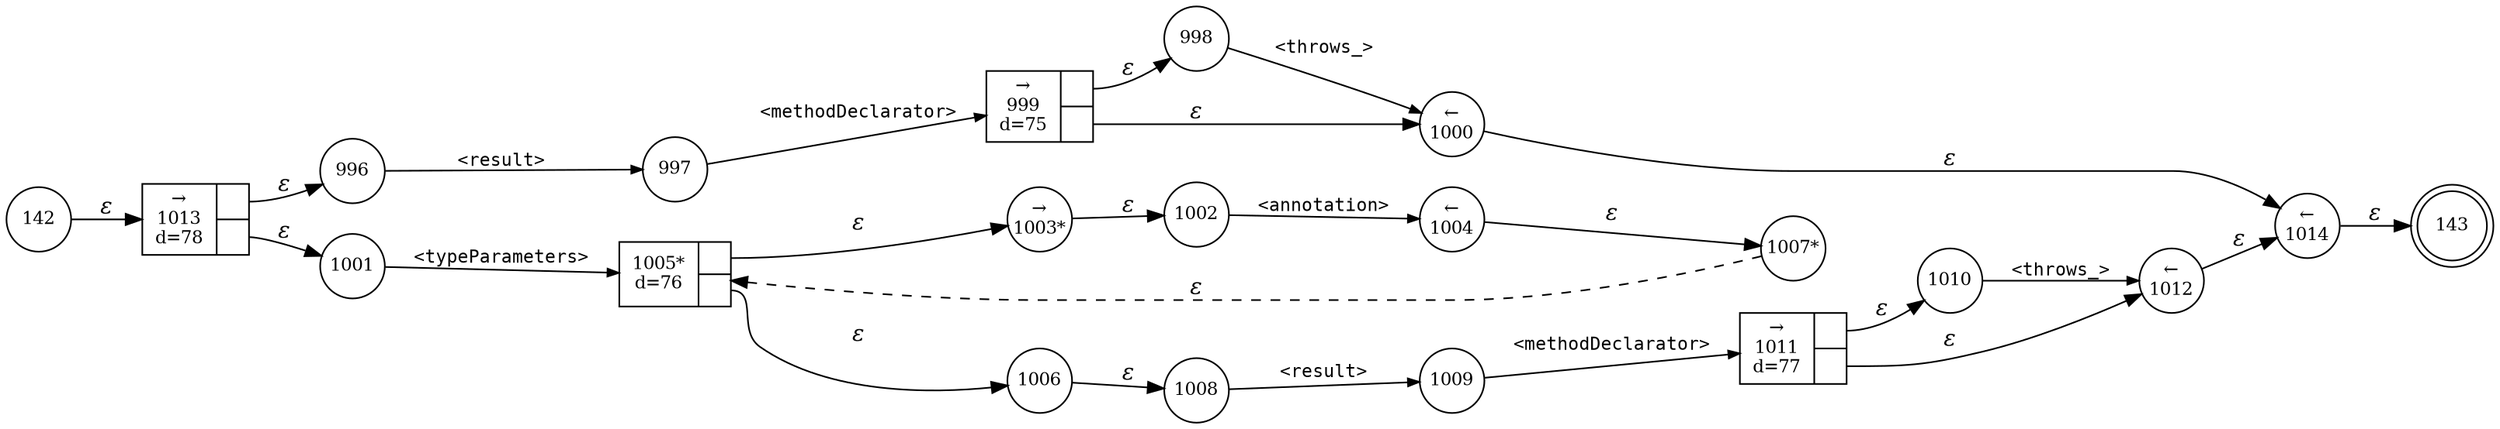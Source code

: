 digraph ATN {
rankdir=LR;
s143[fontsize=11, label="143", shape=doublecircle, fixedsize=true, width=.6];
s996[fontsize=11,label="996", shape=circle, fixedsize=true, width=.55, peripheries=1];
s997[fontsize=11,label="997", shape=circle, fixedsize=true, width=.55, peripheries=1];
s998[fontsize=11,label="998", shape=circle, fixedsize=true, width=.55, peripheries=1];
s999[fontsize=11,label="{&rarr;\n999\nd=75|{<p0>|<p1>}}", shape=record, fixedsize=false, peripheries=1];
s1000[fontsize=11,label="&larr;\n1000", shape=circle, fixedsize=true, width=.55, peripheries=1];
s1001[fontsize=11,label="1001", shape=circle, fixedsize=true, width=.55, peripheries=1];
s1002[fontsize=11,label="1002", shape=circle, fixedsize=true, width=.55, peripheries=1];
s1003[fontsize=11,label="&rarr;\n1003*", shape=circle, fixedsize=true, width=.55, peripheries=1];
s1004[fontsize=11,label="&larr;\n1004", shape=circle, fixedsize=true, width=.55, peripheries=1];
s1005[fontsize=11,label="{1005*\nd=76|{<p0>|<p1>}}", shape=record, fixedsize=false, peripheries=1];
s142[fontsize=11,label="142", shape=circle, fixedsize=true, width=.55, peripheries=1];
s1006[fontsize=11,label="1006", shape=circle, fixedsize=true, width=.55, peripheries=1];
s1007[fontsize=11,label="1007*", shape=circle, fixedsize=true, width=.55, peripheries=1];
s1008[fontsize=11,label="1008", shape=circle, fixedsize=true, width=.55, peripheries=1];
s1009[fontsize=11,label="1009", shape=circle, fixedsize=true, width=.55, peripheries=1];
s1010[fontsize=11,label="1010", shape=circle, fixedsize=true, width=.55, peripheries=1];
s1011[fontsize=11,label="{&rarr;\n1011\nd=77|{<p0>|<p1>}}", shape=record, fixedsize=false, peripheries=1];
s1012[fontsize=11,label="&larr;\n1012", shape=circle, fixedsize=true, width=.55, peripheries=1];
s1013[fontsize=11,label="{&rarr;\n1013\nd=78|{<p0>|<p1>}}", shape=record, fixedsize=false, peripheries=1];
s1014[fontsize=11,label="&larr;\n1014", shape=circle, fixedsize=true, width=.55, peripheries=1];
s142 -> s1013 [fontname="Times-Italic", label="&epsilon;"];
s1013:p0 -> s996 [fontname="Times-Italic", label="&epsilon;"];
s1013:p1 -> s1001 [fontname="Times-Italic", label="&epsilon;"];
s996 -> s997 [fontsize=11, fontname="Courier", arrowsize=.7, label = "<result>", arrowhead = normal];
s1001 -> s1005 [fontsize=11, fontname="Courier", arrowsize=.7, label = "<typeParameters>", arrowhead = normal];
s997 -> s999 [fontsize=11, fontname="Courier", arrowsize=.7, label = "<methodDeclarator>", arrowhead = normal];
s1005:p0 -> s1003 [fontname="Times-Italic", label="&epsilon;"];
s1005:p1 -> s1006 [fontname="Times-Italic", label="&epsilon;"];
s999:p0 -> s998 [fontname="Times-Italic", label="&epsilon;"];
s999:p1 -> s1000 [fontname="Times-Italic", label="&epsilon;"];
s1003 -> s1002 [fontname="Times-Italic", label="&epsilon;"];
s1006 -> s1008 [fontname="Times-Italic", label="&epsilon;"];
s998 -> s1000 [fontsize=11, fontname="Courier", arrowsize=.7, label = "<throws_>", arrowhead = normal];
s1000 -> s1014 [fontname="Times-Italic", label="&epsilon;"];
s1002 -> s1004 [fontsize=11, fontname="Courier", arrowsize=.7, label = "<annotation>", arrowhead = normal];
s1008 -> s1009 [fontsize=11, fontname="Courier", arrowsize=.7, label = "<result>", arrowhead = normal];
s1014 -> s143 [fontname="Times-Italic", label="&epsilon;"];
s1004 -> s1007 [fontname="Times-Italic", label="&epsilon;"];
s1009 -> s1011 [fontsize=11, fontname="Courier", arrowsize=.7, label = "<methodDeclarator>", arrowhead = normal];
s1007 -> s1005 [fontname="Times-Italic", label="&epsilon;", style="dashed"];
s1011:p0 -> s1010 [fontname="Times-Italic", label="&epsilon;"];
s1011:p1 -> s1012 [fontname="Times-Italic", label="&epsilon;"];
s1010 -> s1012 [fontsize=11, fontname="Courier", arrowsize=.7, label = "<throws_>", arrowhead = normal];
s1012 -> s1014 [fontname="Times-Italic", label="&epsilon;"];
}